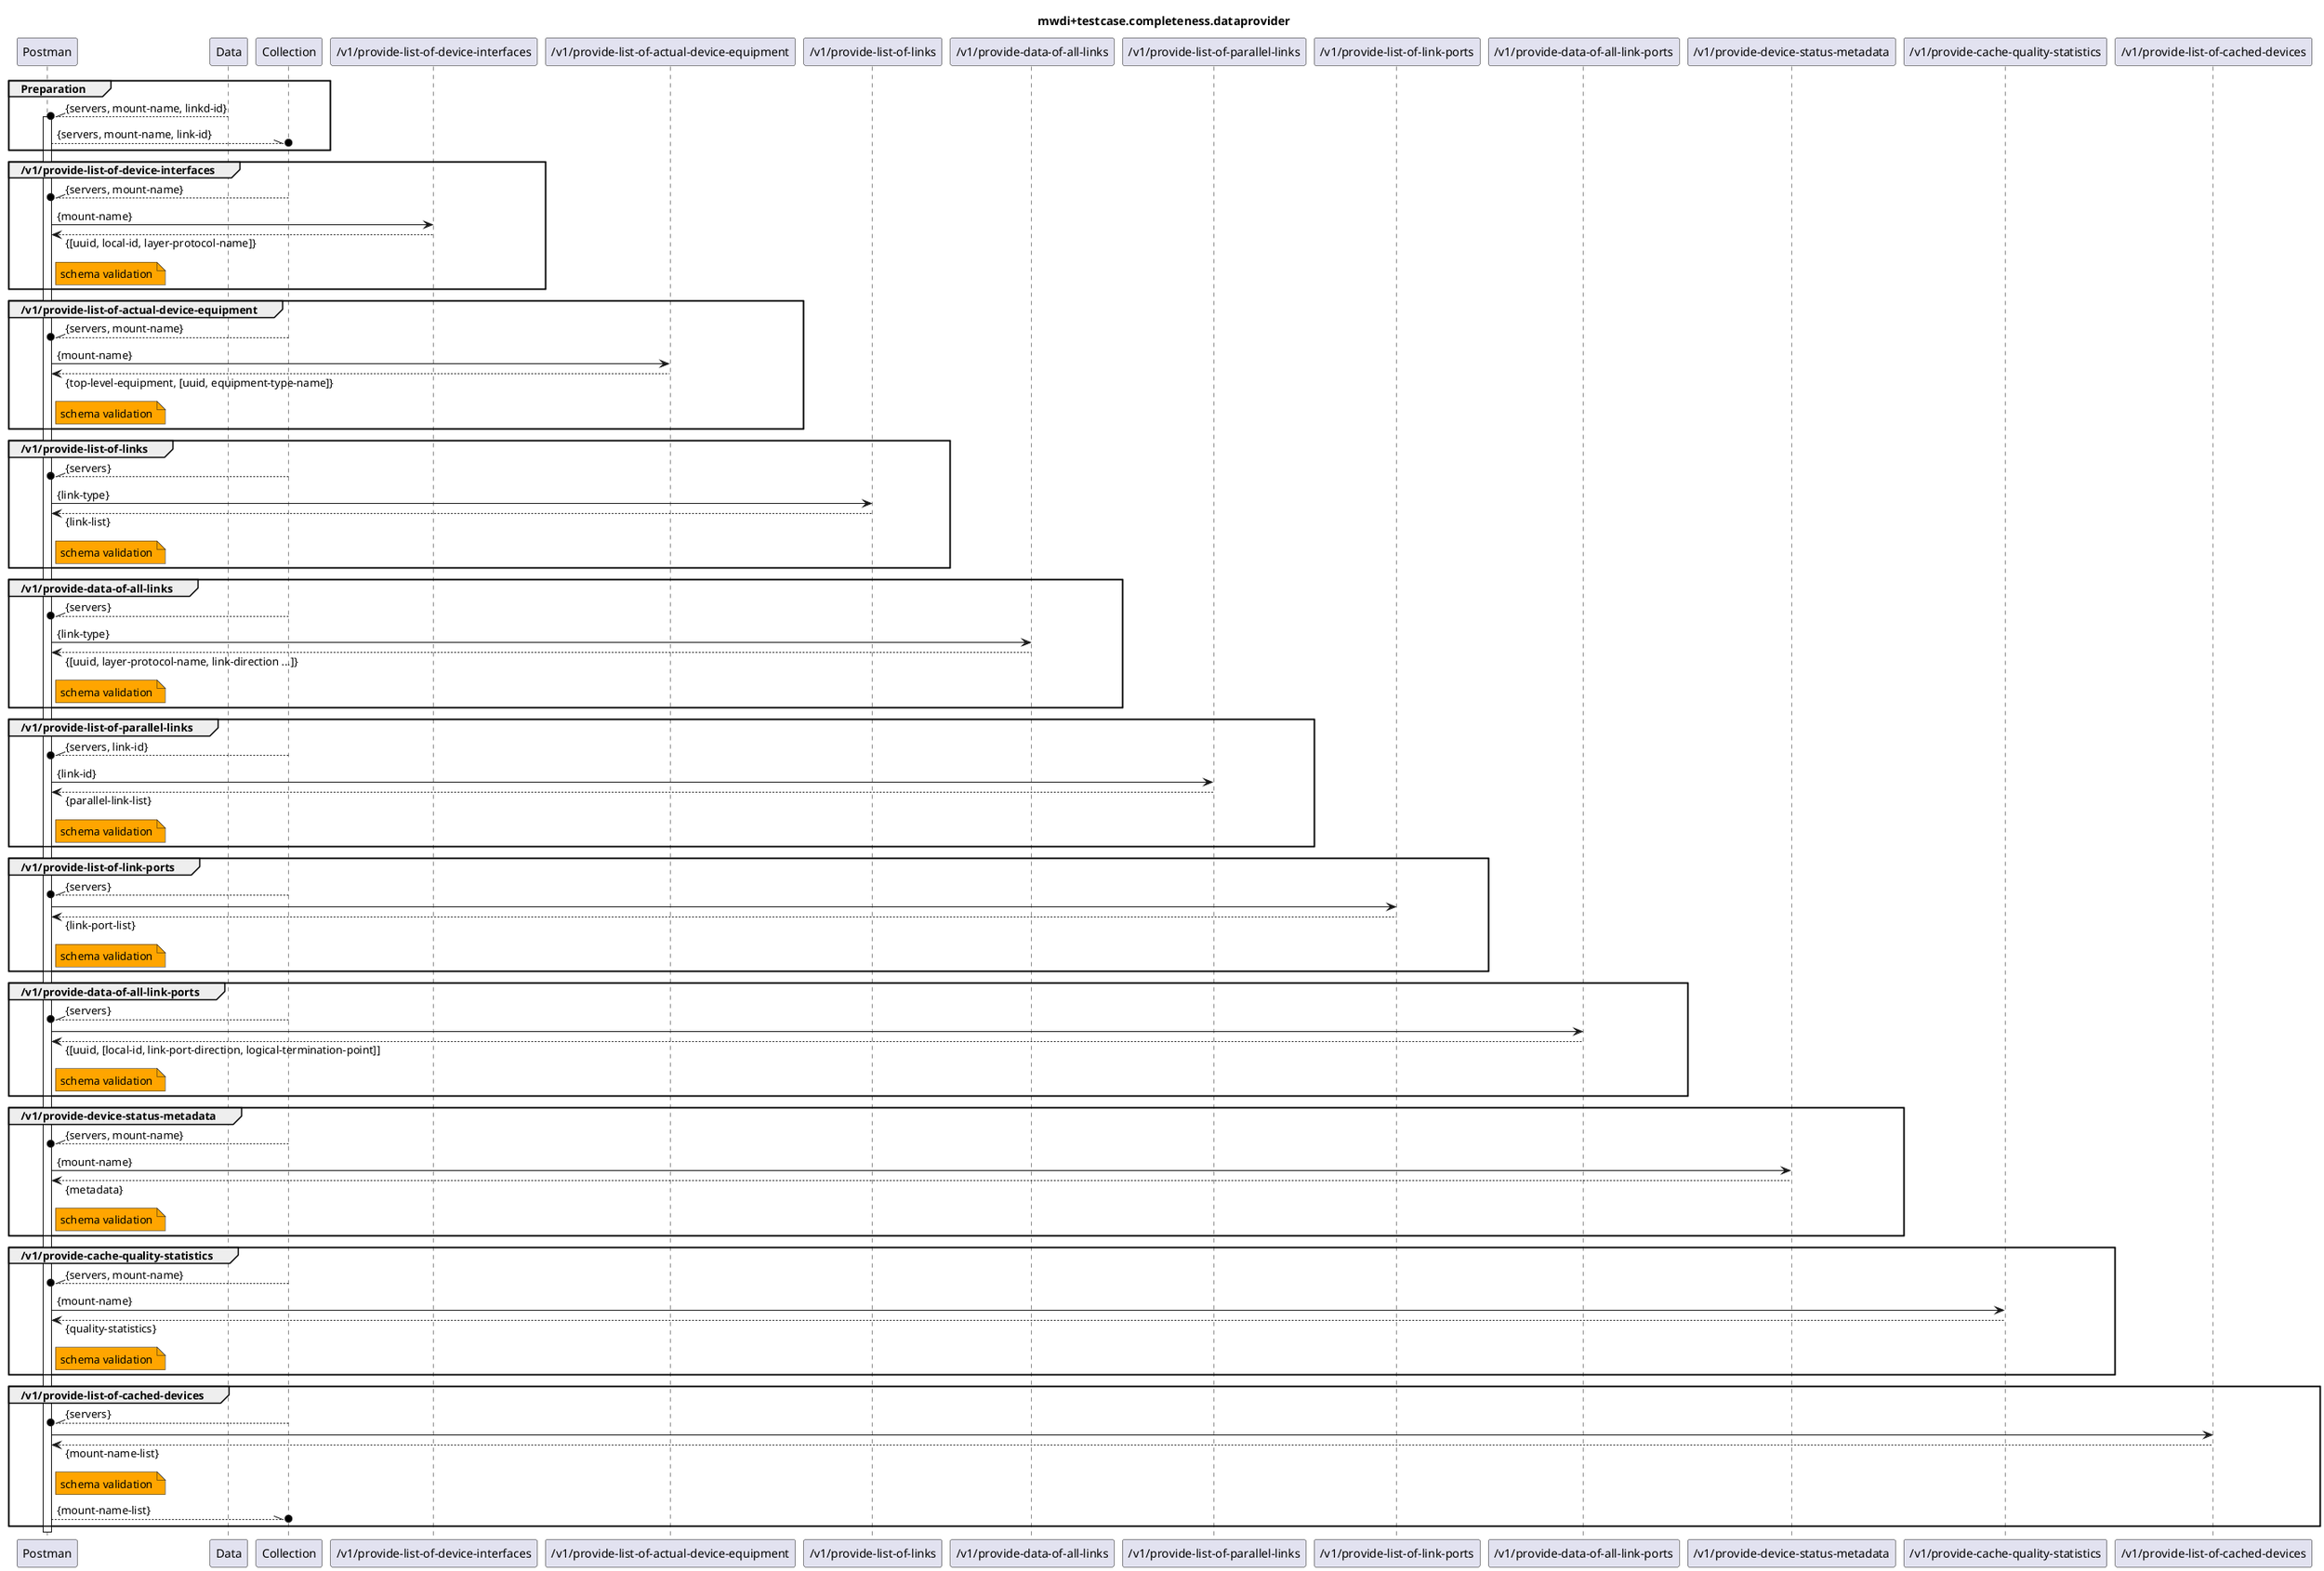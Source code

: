 @startuml mwdi+diagram.completeness.dataprovider
skinparam responseMessageBelowArrow true

title
mwdi+testcase.completeness.dataprovider
end title

participant "Postman" as Postman
participant "Data" as Data
participant "Collection" as Collection

participant "/v1/provide-list-of-device-interfaces" as PLODI
participant "/v1/provide-list-of-actual-device-equipment" as PLOADE
participant "/v1/provide-list-of-links" as PLOL
participant "/v1/provide-data-of-all-links" as PDOAL
participant "/v1/provide-list-of-parallel-links" as PLOPL
participant "/v1/provide-list-of-link-ports" as PLOLP
participant "/v1/provide-data-of-all-link-ports" as PDOALP
participant "/v1/provide-device-status-metadata" as PDSM
participant "/v1/provide-cache-quality-statistics" as PCQS
participant "/v1/provide-list-of-cached-devices" as PLOCD

group Preparation
  Data --\\o Postman : {servers, mount-name, linkd-id}
  activate Postman
  Postman --\\o Collection : {servers, mount-name, link-id}
end

group /v1/provide-list-of-device-interfaces
  Collection --\\o Postman : {servers, mount-name}
  Postman -> PLODI : {mount-name}
  Postman <-- PLODI : {[uuid, local-id, layer-protocol-name]}
  note right Postman #Orange
    schema validation
  end note
end

group /v1/provide-list-of-actual-device-equipment
  Collection --\\o Postman : {servers, mount-name}
  Postman -> PLOADE : {mount-name}
  Postman <-- PLOADE : {top-level-equipment, [uuid, equipment-type-name]}
  note right Postman #Orange
    schema validation
  end note
end

group /v1/provide-list-of-links
  Collection --\\o Postman : {servers}
  Postman -> PLOL : {link-type}
  Postman <-- PLOL : {link-list}
  note right Postman #Orange
    schema validation
  end note
end

group /v1/provide-data-of-all-links
  Collection --\\o Postman : {servers}
  Postman -> PDOAL : {link-type}
  Postman <-- PDOAL : {[uuid, layer-protocol-name, link-direction ...]}
  note right Postman #Orange
    schema validation
  end note
end

group /v1/provide-list-of-parallel-links
  Collection --\\o Postman : {servers, link-id}
  Postman -> PLOPL : {link-id}
  Postman <-- PLOPL : {parallel-link-list}
  note right Postman #Orange
    schema validation
  end note
end

group /v1/provide-list-of-link-ports
  Collection --\\o Postman : {servers}
  Postman -> PLOLP
  Postman <-- PLOLP : {link-port-list}
  note right Postman #Orange
    schema validation
  end note
end

group /v1/provide-data-of-all-link-ports
  Collection --\\o Postman : {servers}
  Postman -> PDOALP
  Postman <-- PDOALP : {[uuid, [local-id, link-port-direction, logical-termination-point]]
  note right Postman #Orange
    schema validation
  end note
end

group /v1/provide-device-status-metadata
  Collection --\\o Postman : {servers, mount-name}
  Postman -> PDSM : {mount-name}
  Postman <-- PDSM : {metadata}
  note right Postman #Orange
    schema validation
  end note
end

group /v1/provide-cache-quality-statistics
  Collection --\\o Postman : {servers, mount-name}
  Postman -> PCQS : {mount-name}
  Postman <-- PCQS : {quality-statistics}
  note right Postman #Orange
    schema validation
  end note
end

group /v1/provide-list-of-cached-devices
  Collection --\\o Postman : {servers}
  Postman -> PLOCD
  Postman <-- PLOCD : {mount-name-list}
  note right Postman #Orange
    schema validation
  end note
  Postman --\\o Collection : {mount-name-list}
end

deactivate Postman

@enduml
